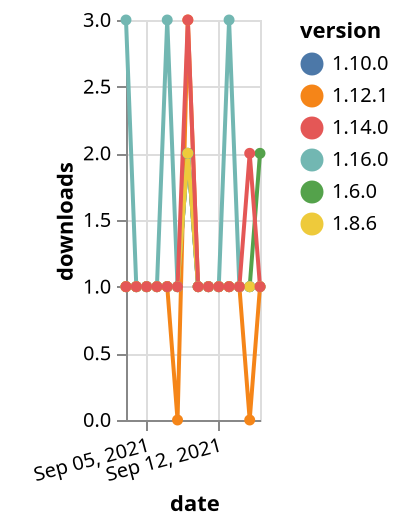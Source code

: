 {"$schema": "https://vega.github.io/schema/vega-lite/v5.json", "description": "A simple bar chart with embedded data.", "data": {"values": [{"date": "2021-09-03", "total": 314, "delta": 1, "version": "1.6.0"}, {"date": "2021-09-04", "total": 315, "delta": 1, "version": "1.6.0"}, {"date": "2021-09-05", "total": 316, "delta": 1, "version": "1.6.0"}, {"date": "2021-09-06", "total": 317, "delta": 1, "version": "1.6.0"}, {"date": "2021-09-07", "total": 318, "delta": 1, "version": "1.6.0"}, {"date": "2021-09-08", "total": 319, "delta": 1, "version": "1.6.0"}, {"date": "2021-09-09", "total": 321, "delta": 2, "version": "1.6.0"}, {"date": "2021-09-10", "total": 322, "delta": 1, "version": "1.6.0"}, {"date": "2021-09-11", "total": 323, "delta": 1, "version": "1.6.0"}, {"date": "2021-09-12", "total": 324, "delta": 1, "version": "1.6.0"}, {"date": "2021-09-13", "total": 325, "delta": 1, "version": "1.6.0"}, {"date": "2021-09-14", "total": 326, "delta": 1, "version": "1.6.0"}, {"date": "2021-09-15", "total": 327, "delta": 1, "version": "1.6.0"}, {"date": "2021-09-16", "total": 329, "delta": 2, "version": "1.6.0"}, {"date": "2021-09-03", "total": 258, "delta": 1, "version": "1.10.0"}, {"date": "2021-09-04", "total": 259, "delta": 1, "version": "1.10.0"}, {"date": "2021-09-05", "total": 260, "delta": 1, "version": "1.10.0"}, {"date": "2021-09-06", "total": 261, "delta": 1, "version": "1.10.0"}, {"date": "2021-09-07", "total": 262, "delta": 1, "version": "1.10.0"}, {"date": "2021-09-08", "total": 263, "delta": 1, "version": "1.10.0"}, {"date": "2021-09-09", "total": 265, "delta": 2, "version": "1.10.0"}, {"date": "2021-09-10", "total": 266, "delta": 1, "version": "1.10.0"}, {"date": "2021-09-11", "total": 267, "delta": 1, "version": "1.10.0"}, {"date": "2021-09-12", "total": 268, "delta": 1, "version": "1.10.0"}, {"date": "2021-09-13", "total": 269, "delta": 1, "version": "1.10.0"}, {"date": "2021-09-14", "total": 270, "delta": 1, "version": "1.10.0"}, {"date": "2021-09-15", "total": 271, "delta": 1, "version": "1.10.0"}, {"date": "2021-09-16", "total": 272, "delta": 1, "version": "1.10.0"}, {"date": "2021-09-03", "total": 197, "delta": 1, "version": "1.12.1"}, {"date": "2021-09-04", "total": 198, "delta": 1, "version": "1.12.1"}, {"date": "2021-09-05", "total": 199, "delta": 1, "version": "1.12.1"}, {"date": "2021-09-06", "total": 200, "delta": 1, "version": "1.12.1"}, {"date": "2021-09-07", "total": 201, "delta": 1, "version": "1.12.1"}, {"date": "2021-09-08", "total": 201, "delta": 0, "version": "1.12.1"}, {"date": "2021-09-09", "total": 204, "delta": 3, "version": "1.12.1"}, {"date": "2021-09-10", "total": 205, "delta": 1, "version": "1.12.1"}, {"date": "2021-09-11", "total": 206, "delta": 1, "version": "1.12.1"}, {"date": "2021-09-12", "total": 207, "delta": 1, "version": "1.12.1"}, {"date": "2021-09-13", "total": 208, "delta": 1, "version": "1.12.1"}, {"date": "2021-09-14", "total": 209, "delta": 1, "version": "1.12.1"}, {"date": "2021-09-15", "total": 209, "delta": 0, "version": "1.12.1"}, {"date": "2021-09-16", "total": 210, "delta": 1, "version": "1.12.1"}, {"date": "2021-09-03", "total": 126, "delta": 3, "version": "1.16.0"}, {"date": "2021-09-04", "total": 127, "delta": 1, "version": "1.16.0"}, {"date": "2021-09-05", "total": 128, "delta": 1, "version": "1.16.0"}, {"date": "2021-09-06", "total": 129, "delta": 1, "version": "1.16.0"}, {"date": "2021-09-07", "total": 132, "delta": 3, "version": "1.16.0"}, {"date": "2021-09-08", "total": 133, "delta": 1, "version": "1.16.0"}, {"date": "2021-09-09", "total": 135, "delta": 2, "version": "1.16.0"}, {"date": "2021-09-10", "total": 136, "delta": 1, "version": "1.16.0"}, {"date": "2021-09-11", "total": 137, "delta": 1, "version": "1.16.0"}, {"date": "2021-09-12", "total": 138, "delta": 1, "version": "1.16.0"}, {"date": "2021-09-13", "total": 141, "delta": 3, "version": "1.16.0"}, {"date": "2021-09-14", "total": 142, "delta": 1, "version": "1.16.0"}, {"date": "2021-09-15", "total": 143, "delta": 1, "version": "1.16.0"}, {"date": "2021-09-16", "total": 144, "delta": 1, "version": "1.16.0"}, {"date": "2021-09-03", "total": 231, "delta": 1, "version": "1.8.6"}, {"date": "2021-09-04", "total": 232, "delta": 1, "version": "1.8.6"}, {"date": "2021-09-05", "total": 233, "delta": 1, "version": "1.8.6"}, {"date": "2021-09-06", "total": 234, "delta": 1, "version": "1.8.6"}, {"date": "2021-09-07", "total": 235, "delta": 1, "version": "1.8.6"}, {"date": "2021-09-08", "total": 236, "delta": 1, "version": "1.8.6"}, {"date": "2021-09-09", "total": 238, "delta": 2, "version": "1.8.6"}, {"date": "2021-09-10", "total": 239, "delta": 1, "version": "1.8.6"}, {"date": "2021-09-11", "total": 240, "delta": 1, "version": "1.8.6"}, {"date": "2021-09-12", "total": 241, "delta": 1, "version": "1.8.6"}, {"date": "2021-09-13", "total": 242, "delta": 1, "version": "1.8.6"}, {"date": "2021-09-14", "total": 243, "delta": 1, "version": "1.8.6"}, {"date": "2021-09-15", "total": 244, "delta": 1, "version": "1.8.6"}, {"date": "2021-09-16", "total": 245, "delta": 1, "version": "1.8.6"}, {"date": "2021-09-03", "total": 240, "delta": 1, "version": "1.14.0"}, {"date": "2021-09-04", "total": 241, "delta": 1, "version": "1.14.0"}, {"date": "2021-09-05", "total": 242, "delta": 1, "version": "1.14.0"}, {"date": "2021-09-06", "total": 243, "delta": 1, "version": "1.14.0"}, {"date": "2021-09-07", "total": 244, "delta": 1, "version": "1.14.0"}, {"date": "2021-09-08", "total": 245, "delta": 1, "version": "1.14.0"}, {"date": "2021-09-09", "total": 248, "delta": 3, "version": "1.14.0"}, {"date": "2021-09-10", "total": 249, "delta": 1, "version": "1.14.0"}, {"date": "2021-09-11", "total": 250, "delta": 1, "version": "1.14.0"}, {"date": "2021-09-12", "total": 251, "delta": 1, "version": "1.14.0"}, {"date": "2021-09-13", "total": 252, "delta": 1, "version": "1.14.0"}, {"date": "2021-09-14", "total": 253, "delta": 1, "version": "1.14.0"}, {"date": "2021-09-15", "total": 255, "delta": 2, "version": "1.14.0"}, {"date": "2021-09-16", "total": 256, "delta": 1, "version": "1.14.0"}]}, "width": "container", "mark": {"type": "line", "point": {"filled": true}}, "encoding": {"x": {"field": "date", "type": "temporal", "timeUnit": "yearmonthdate", "title": "date", "axis": {"labelAngle": -15}}, "y": {"field": "delta", "type": "quantitative", "title": "downloads"}, "color": {"field": "version", "type": "nominal"}, "tooltip": {"field": "delta"}}}
